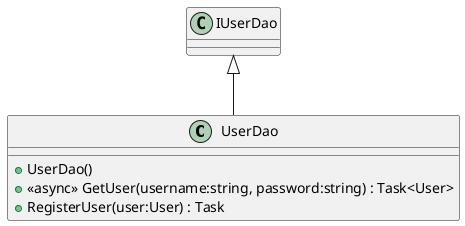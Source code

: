 @startuml
class UserDao {
    + UserDao()
    + <<async>> GetUser(username:string, password:string) : Task<User>
    + RegisterUser(user:User) : Task
}
IUserDao <|-- UserDao
@enduml
